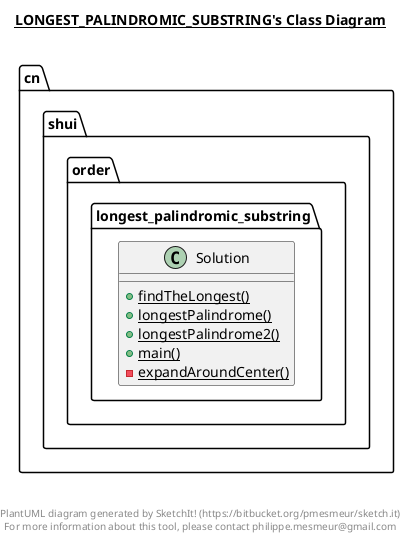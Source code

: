 @startuml

title __LONGEST_PALINDROMIC_SUBSTRING's Class Diagram__\n

  namespace cn.shui.order {
    namespace longest_palindromic_substring {
      class cn.shui.order.longest_palindromic_substring.Solution {
          {static} + findTheLongest()
          {static} + longestPalindrome()
          {static} + longestPalindrome2()
          {static} + main()
          {static} - expandAroundCenter()
      }
    }
  }
  



right footer


PlantUML diagram generated by SketchIt! (https://bitbucket.org/pmesmeur/sketch.it)
For more information about this tool, please contact philippe.mesmeur@gmail.com
endfooter

@enduml
